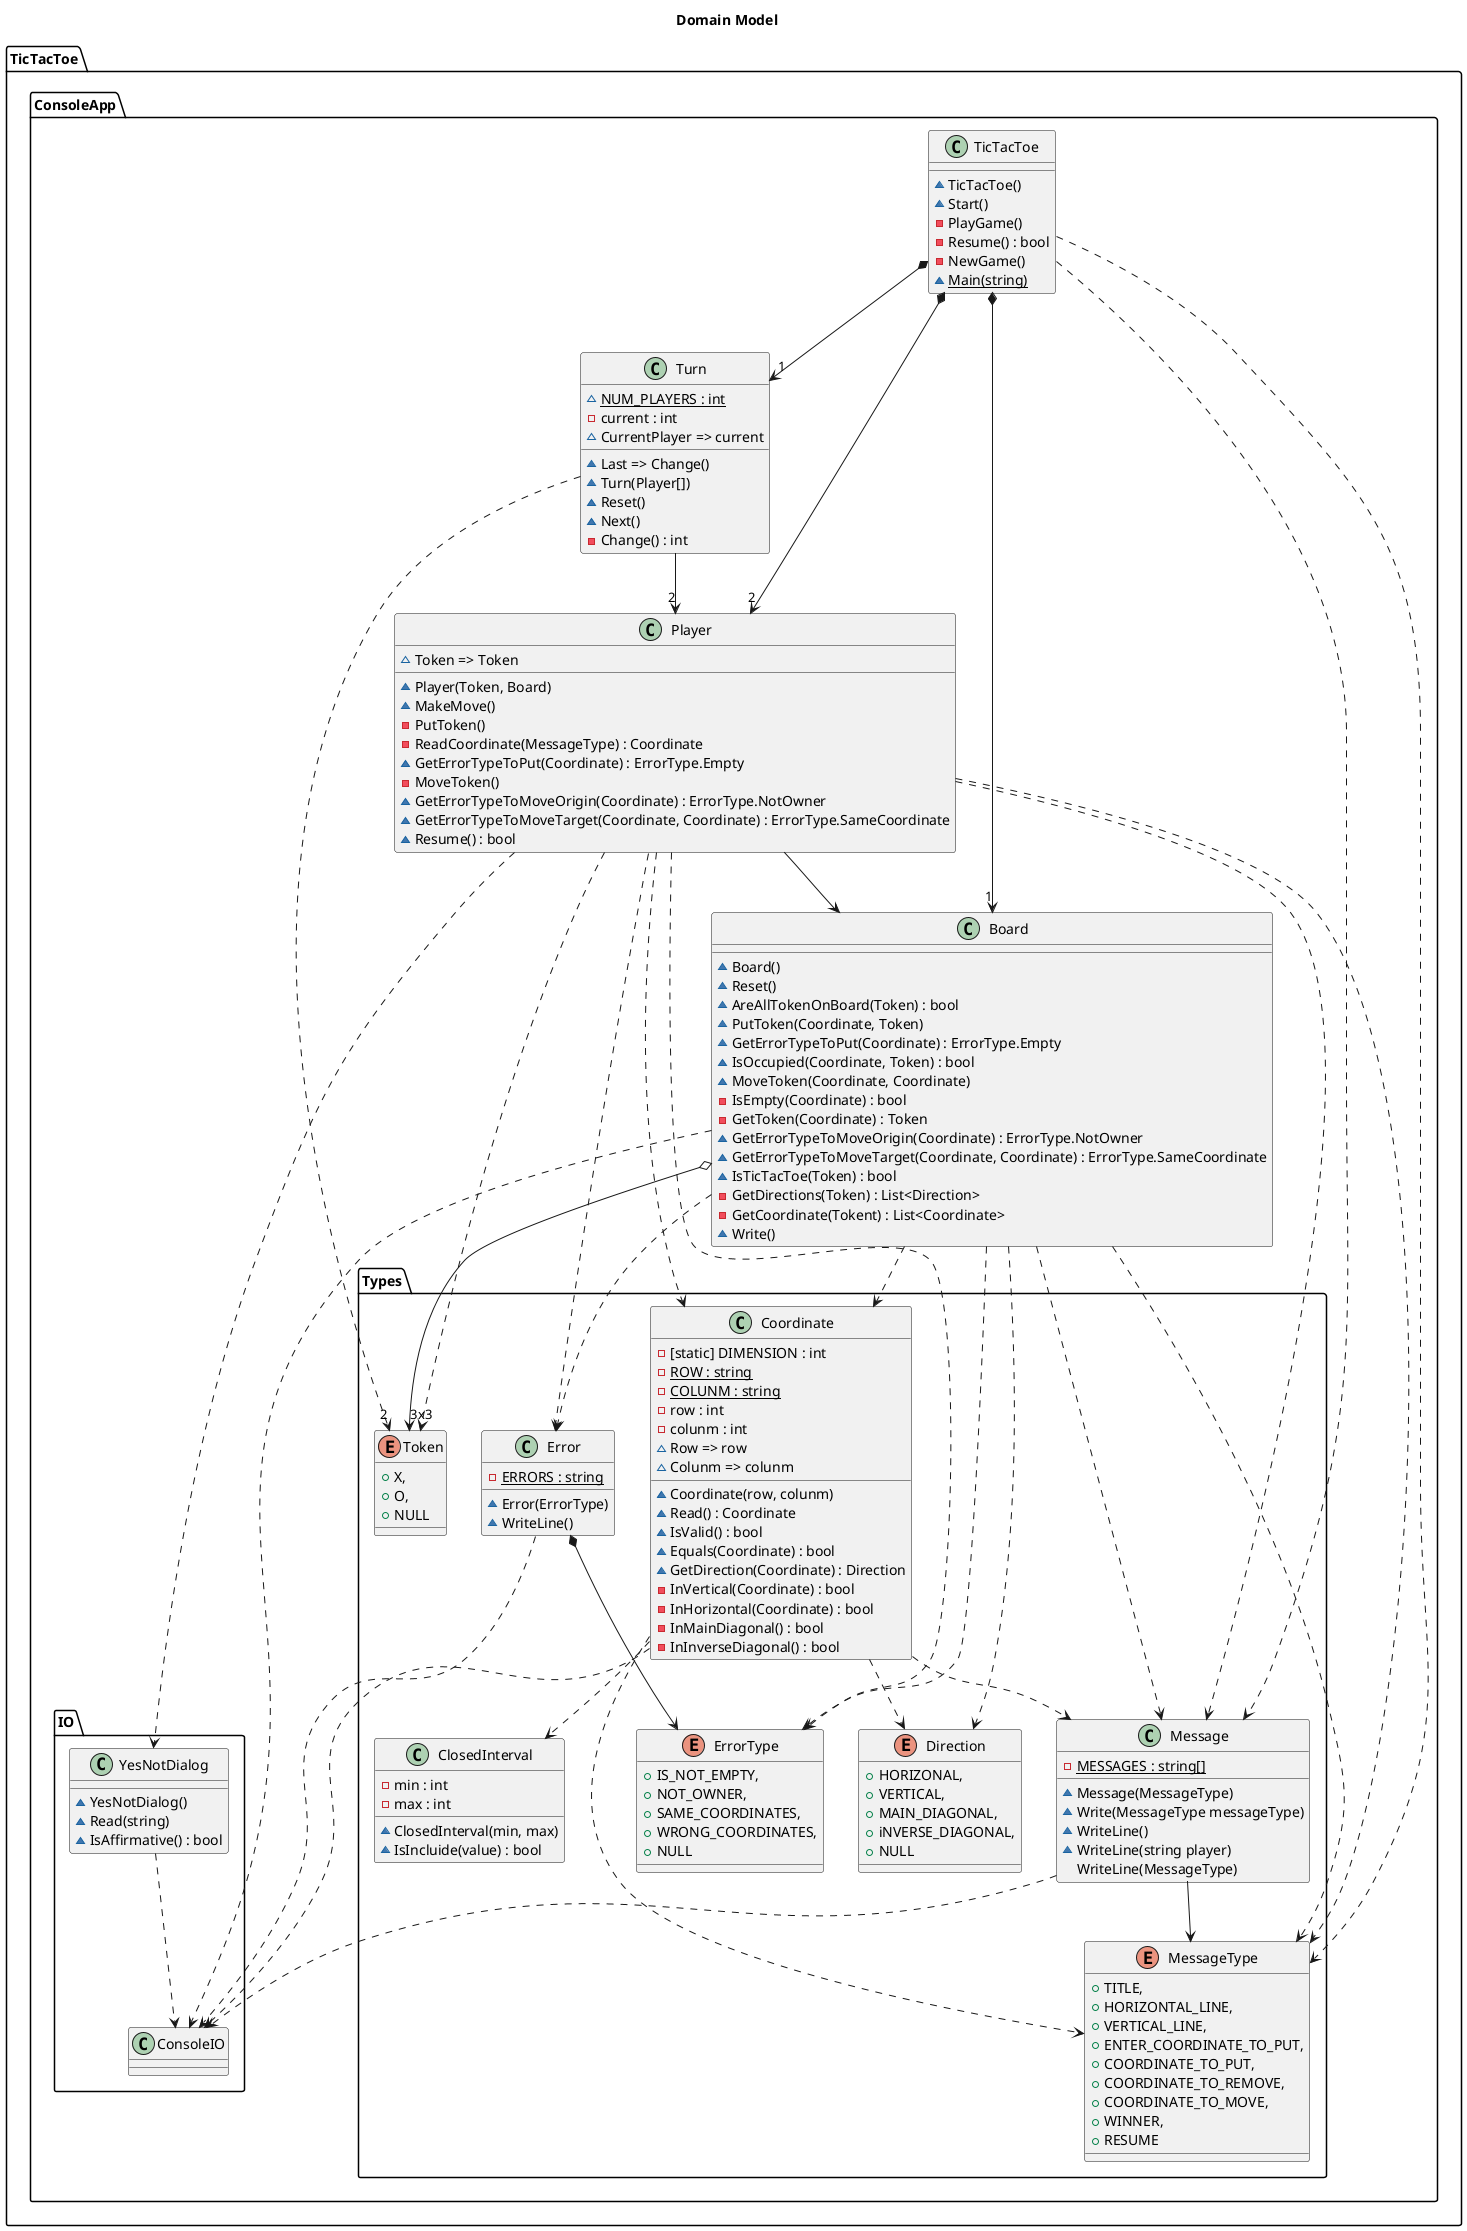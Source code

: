 @startuml TicTacToeDomainModelArchitecture
title Domain Model
        namespace TicTacToe.ConsoleApp{
        class TicTacToe{
            ~TicTacToe()
            ~Start()
            -PlayGame()
            -Resume() : bool
            -NewGame()
            ~{static} Main(string)
        }
        TicTacToe.ConsoleApp.TicTacToe *--> "1" TicTacToe.ConsoleApp.Turn
        TicTacToe.ConsoleApp.TicTacToe *--> "2" TicTacToe.ConsoleApp.Player
        TicTacToe.ConsoleApp.TicTacToe *--> "1" TicTacToe.ConsoleApp.Board
        TicTacToe.ConsoleApp.TicTacToe ..> TicTacToe.ConsoleApp.Types.Message
        TicTacToe.ConsoleApp.TicTacToe ..> TicTacToe.ConsoleApp.Types.MessageType            

        class Turn{
            ~{static} NUM_PLAYERS : int
            -current : int
            ~CurrentPlayer => current
            ~Last => Change()
            ~Turn(Player[])
            ~Reset()
            ~Next()
            -Change() : int
        }
        TicTacToe.ConsoleApp.Turn --> "2" TicTacToe.ConsoleApp.Player
        TicTacToe.ConsoleApp.Turn ..> "2" TicTacToe.ConsoleApp.Types.Token

        class Player{
            ~Token => Token
            ~Player(Token, Board)
            ~MakeMove()
            -PutToken()
            -ReadCoordinate(MessageType) : Coordinate
            ~GetErrorTypeToPut(Coordinate) : ErrorType.Empty
            -MoveToken()
            ~GetErrorTypeToMoveOrigin(Coordinate) : ErrorType.NotOwner
            ~GetErrorTypeToMoveTarget(Coordinate, Coordinate) : ErrorType.SameCoordinate
            ~Resume() : bool
        }
        TicTacToe.ConsoleApp.Player ..> TicTacToe.ConsoleApp.Types.Token
        TicTacToe.ConsoleApp.Player --> TicTacToe.ConsoleApp.Board
        TicTacToe.ConsoleApp.Player ..> TicTacToe.ConsoleApp.Types.Coordinate
        TicTacToe.ConsoleApp.Player ..> TicTacToe.ConsoleApp.Types.Message
        TicTacToe.ConsoleApp.Player ..> TicTacToe.ConsoleApp.Types.MessageType
        TicTacToe.ConsoleApp.Player ..> TicTacToe.ConsoleApp.Types.Error
        TicTacToe.ConsoleApp.Player ..> TicTacToe.ConsoleApp.Types.ErrorType
        TicTacToe.ConsoleApp.Player ..> TicTacToe.ConsoleApp.IO.YesNotDialog

        class Board{
            ~Board()
            ~Reset()
            ~AreAllTokenOnBoard(Token) : bool
            ~PutToken(Coordinate, Token)
            ~GetErrorTypeToPut(Coordinate) : ErrorType.Empty
            ~IsOccupied(Coordinate, Token) : bool
            ~MoveToken(Coordinate, Coordinate)
            -IsEmpty(Coordinate) : bool
            -GetToken(Coordinate) : Token
            ~GetErrorTypeToMoveOrigin(Coordinate) : ErrorType.NotOwner
            ~GetErrorTypeToMoveTarget(Coordinate, Coordinate) : ErrorType.SameCoordinate
            ~IsTicTacToe(Token) : bool
            -GetDirections(Token) : List<Direction>
            -GetCoordinate(Tokent) : List<Coordinate>
            ~Write()
        }
        TicTacToe.ConsoleApp.Board o--> "3x3" TicTacToe.ConsoleApp.Types.Token
        TicTacToe.ConsoleApp.Board ..> TicTacToe.ConsoleApp.Types.Coordinate
        TicTacToe.ConsoleApp.Board ..> TicTacToe.ConsoleApp.Types.Direction
        TicTacToe.ConsoleApp.Board ..> TicTacToe.ConsoleApp.Types.Message
        TicTacToe.ConsoleApp.Board ..> TicTacToe.ConsoleApp.Types.MessageType
        TicTacToe.ConsoleApp.Board ..> TicTacToe.ConsoleApp.Types.Error
        TicTacToe.ConsoleApp.Board ..> TicTacToe.ConsoleApp.Types.ErrorType
        TicTacToe.ConsoleApp.Board ..> TicTacToe.ConsoleApp.IO.ConsoleIO

        class TicTacToe.ConsoleApp.Types.Coordinate{
            -[static] DIMENSION : int
            -{static} ROW : string
            -{static} COLUNM : string
            -row : int
            -colunm : int
            ~Row => row
            ~Colunm => colunm
            ~Coordinate(row, colunm)
            ~Read() : Coordinate
            ~IsValid() : bool
            ~Equals(Coordinate) : bool
            ~GetDirection(Coordinate) : Direction
            -InVertical(Coordinate) : bool
            -InHorizontal(Coordinate) : bool
            -InMainDiagonal() : bool
            -InInverseDiagonal() : bool
        }
        TicTacToe.ConsoleApp.Types.Coordinate ..> TicTacToe.ConsoleApp.Types.ClosedInterval
        TicTacToe.ConsoleApp.Types.Coordinate ..> TicTacToe.ConsoleApp.IO.ConsoleIO
        TicTacToe.ConsoleApp.Types.Coordinate ..> TicTacToe.ConsoleApp.Types.Direction
        TicTacToe.ConsoleApp.Types.Coordinate ..> TicTacToe.ConsoleApp.Types.Message
        TicTacToe.ConsoleApp.Types.Coordinate ..> TicTacToe.ConsoleApp.Types.MessageType

        class TicTacToe.ConsoleApp.Types.ClosedInterval{
            -min : int
            -max : int
            ~ClosedInterval(min, max)
            ~IsIncluide(value) : bool
        }
        class TicTacToe.ConsoleApp.Types.Message{
            -{static} MESSAGES : string[]
            ~Message(MessageType)
            ~Write(MessageType messageType)
            ~WriteLine()
            ~WriteLine(string player)
            WriteLine(MessageType)
        }
        TicTacToe.ConsoleApp.Types.Message --> TicTacToe.ConsoleApp.Types.MessageType
        TicTacToe.ConsoleApp.Types.Message ..> TicTacToe.ConsoleApp.IO.ConsoleIO

        enum TicTacToe.ConsoleApp.Types.MessageType{
            +TITLE,
            +HORIZONTAL_LINE,
            +VERTICAL_LINE,
            +ENTER_COORDINATE_TO_PUT,
            +COORDINATE_TO_PUT,
            +COORDINATE_TO_REMOVE,
            +COORDINATE_TO_MOVE,
            +WINNER,
            +RESUME
        }
        class TicTacToe.ConsoleApp.IO.YesNotDialog{
            ~YesNotDialog()
            ~Read(string)
            ~IsAffirmative() : bool
        }
        TicTacToe.ConsoleApp.IO.YesNotDialog ..> TicTacToe.ConsoleApp.IO.ConsoleIO

        enum TicTacToe.ConsoleApp.Types.Direction{
            +HORIZONAL,
            +VERTICAL,
            +MAIN_DIAGONAL,
            +iNVERSE_DIAGONAL,
            +NULL
        }

        enum TicTacToe.ConsoleApp.Types.Token{
            +X,
            +O,
            +NULL
        }
        
        class TicTacToe.ConsoleApp.Types.Error{
            -{static} ERRORS : string
            ~Error(ErrorType)
            ~WriteLine()
        }
        TicTacToe.ConsoleApp.Types.Error *--> TicTacToe.ConsoleApp.Types.ErrorType
        TicTacToe.ConsoleApp.Types.Error ..> TicTacToe.ConsoleApp.IO.ConsoleIO

        enum TicTacToe.ConsoleApp.Types.ErrorType{
            +IS_NOT_EMPTY,
            +NOT_OWNER,
            +SAME_COORDINATES,
            +WRONG_COORDINATES,
            +NULL
        }
    }
@enduml